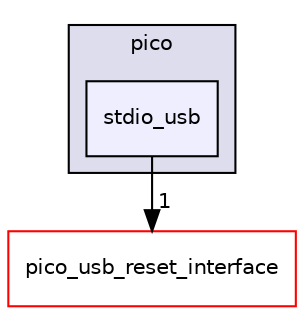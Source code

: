 digraph "pico_stdio_usb/include/pico/stdio_usb" {
  compound=true
  node [ fontsize="10", fontname="Helvetica"];
  edge [ labelfontsize="10", labelfontname="Helvetica"];
  subgraph clusterdir_4cf4bc5ad9bb02f4ea87e176fe9384e4 {
    graph [ bgcolor="#ddddee", pencolor="black", label="pico" fontname="Helvetica", fontsize="10", URL="dir_4cf4bc5ad9bb02f4ea87e176fe9384e4.html"]
  dir_1853b373622d364a36dd9f891a98903d [shape=box, label="stdio_usb", style="filled", fillcolor="#eeeeff", pencolor="black", URL="dir_1853b373622d364a36dd9f891a98903d.html"];
  }
  dir_f0c957ad2e3abb2db6adfe61901bbab6 [shape=box label="pico_usb_reset_interface" fillcolor="white" style="filled" color="red" URL="dir_f0c957ad2e3abb2db6adfe61901bbab6.html"];
  dir_1853b373622d364a36dd9f891a98903d->dir_f0c957ad2e3abb2db6adfe61901bbab6 [headlabel="1", labeldistance=1.5 headhref="dir_000197_000038.html"];
}
